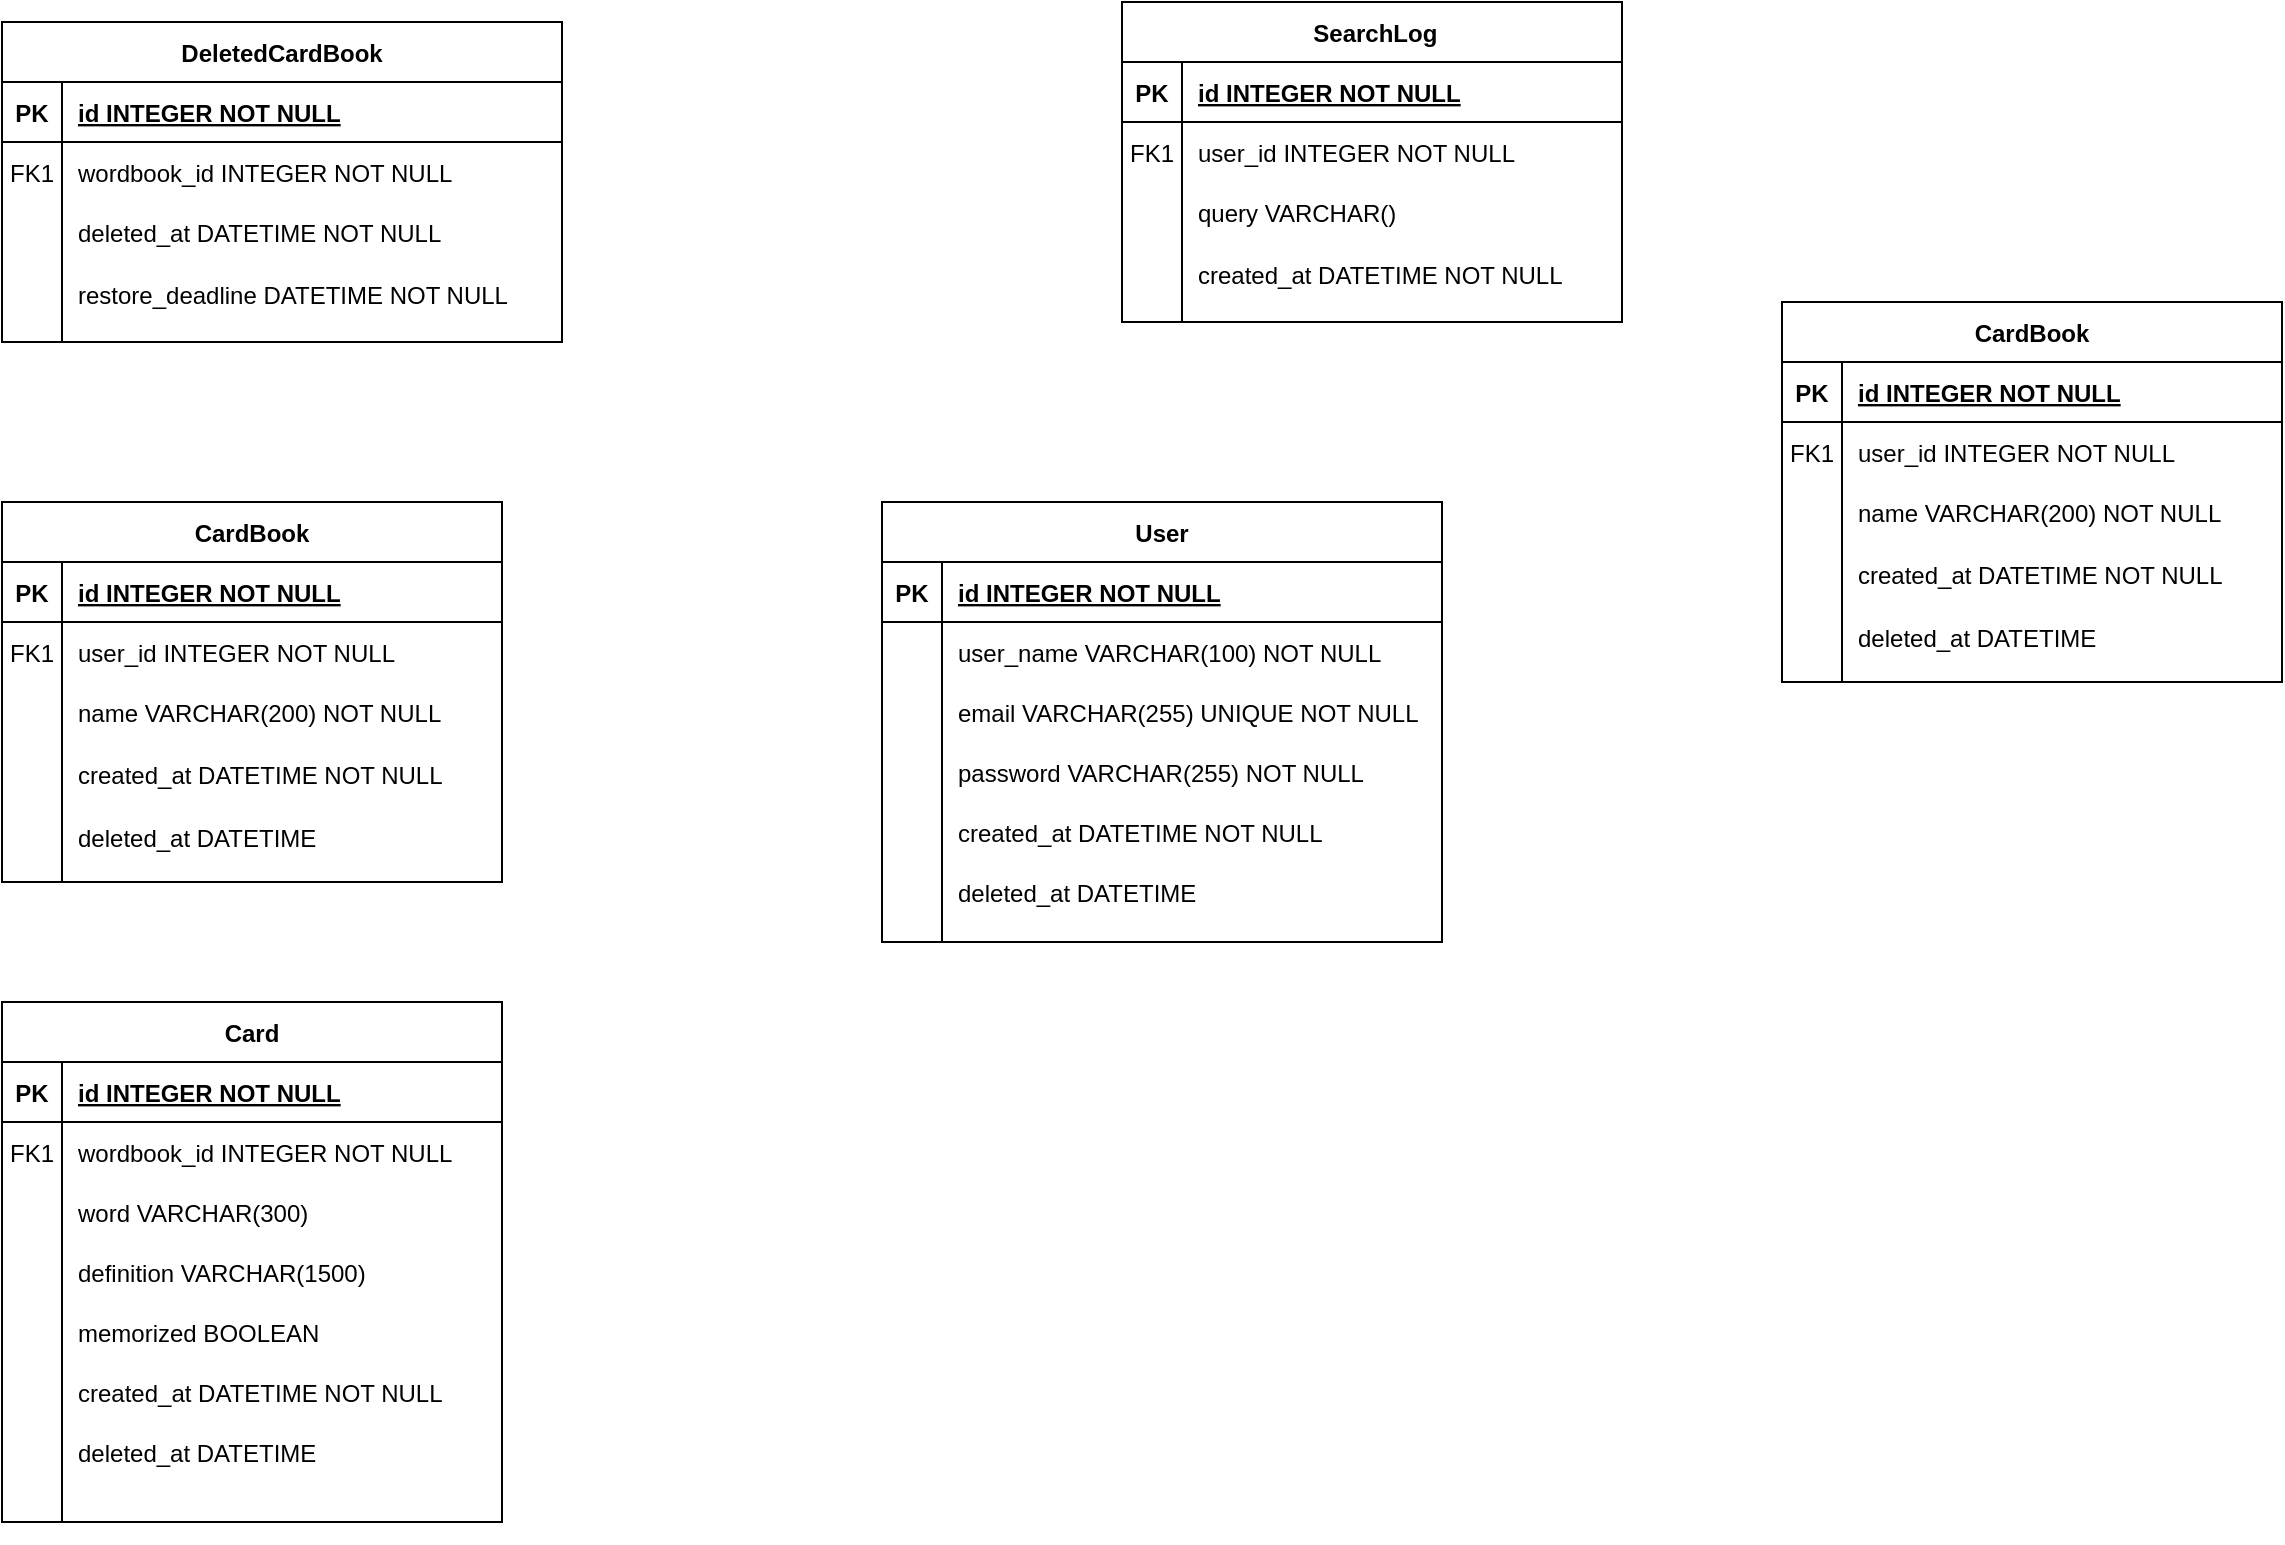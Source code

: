 <mxfile version="24.8.6">
  <diagram id="R2lEEEUBdFMjLlhIrx00" name="Page-1">
    <mxGraphModel dx="1059" dy="641" grid="1" gridSize="10" guides="1" tooltips="1" connect="1" arrows="1" fold="1" page="1" pageScale="1" pageWidth="1600" pageHeight="900" math="0" shadow="0" extFonts="Permanent Marker^https://fonts.googleapis.com/css?family=Permanent+Marker">
      <root>
        <mxCell id="0" />
        <mxCell id="1" parent="0" />
        <mxCell id="qkzgwU8av69bWZAV1weR-19" value="" style="group" vertex="1" connectable="0" parent="1">
          <mxGeometry x="610" y="320" width="280" height="220" as="geometry" />
        </mxCell>
        <mxCell id="C-vyLk0tnHw3VtMMgP7b-23" value="User" style="shape=table;startSize=30;container=1;collapsible=1;childLayout=tableLayout;fixedRows=1;rowLines=0;fontStyle=1;align=center;resizeLast=1;" parent="qkzgwU8av69bWZAV1weR-19" vertex="1">
          <mxGeometry width="280" height="220" as="geometry" />
        </mxCell>
        <mxCell id="C-vyLk0tnHw3VtMMgP7b-24" value="" style="shape=partialRectangle;collapsible=0;dropTarget=0;pointerEvents=0;fillColor=none;points=[[0,0.5],[1,0.5]];portConstraint=eastwest;top=0;left=0;right=0;bottom=1;" parent="C-vyLk0tnHw3VtMMgP7b-23" vertex="1">
          <mxGeometry y="30" width="280" height="30" as="geometry" />
        </mxCell>
        <mxCell id="C-vyLk0tnHw3VtMMgP7b-25" value="PK" style="shape=partialRectangle;overflow=hidden;connectable=0;fillColor=none;top=0;left=0;bottom=0;right=0;fontStyle=1;" parent="C-vyLk0tnHw3VtMMgP7b-24" vertex="1">
          <mxGeometry width="30.0" height="30" as="geometry">
            <mxRectangle width="30.0" height="30" as="alternateBounds" />
          </mxGeometry>
        </mxCell>
        <mxCell id="C-vyLk0tnHw3VtMMgP7b-26" value="id INTEGER NOT NULL" style="shape=partialRectangle;overflow=hidden;connectable=0;fillColor=none;top=0;left=0;bottom=0;right=0;align=left;spacingLeft=6;fontStyle=5;" parent="C-vyLk0tnHw3VtMMgP7b-24" vertex="1">
          <mxGeometry x="30.0" width="250.0" height="30" as="geometry">
            <mxRectangle width="250.0" height="30" as="alternateBounds" />
          </mxGeometry>
        </mxCell>
        <mxCell id="C-vyLk0tnHw3VtMMgP7b-27" value="" style="shape=partialRectangle;collapsible=0;dropTarget=0;pointerEvents=0;fillColor=none;points=[[0,0.5],[1,0.5]];portConstraint=eastwest;top=0;left=0;right=0;bottom=0;" parent="C-vyLk0tnHw3VtMMgP7b-23" vertex="1">
          <mxGeometry y="60" width="280" height="30" as="geometry" />
        </mxCell>
        <mxCell id="C-vyLk0tnHw3VtMMgP7b-28" value="" style="shape=partialRectangle;overflow=hidden;connectable=0;fillColor=none;top=0;left=0;bottom=0;right=0;" parent="C-vyLk0tnHw3VtMMgP7b-27" vertex="1">
          <mxGeometry width="30.0" height="30" as="geometry">
            <mxRectangle width="30.0" height="30" as="alternateBounds" />
          </mxGeometry>
        </mxCell>
        <mxCell id="C-vyLk0tnHw3VtMMgP7b-29" value="user_name VARCHAR(100) NOT NULL" style="shape=partialRectangle;overflow=hidden;connectable=0;fillColor=none;top=0;left=0;bottom=0;right=0;align=left;spacingLeft=6;" parent="C-vyLk0tnHw3VtMMgP7b-27" vertex="1">
          <mxGeometry x="30.0" width="250.0" height="30" as="geometry">
            <mxRectangle width="250.0" height="30" as="alternateBounds" />
          </mxGeometry>
        </mxCell>
        <mxCell id="qkzgwU8av69bWZAV1weR-18" value="" style="group" vertex="1" connectable="0" parent="qkzgwU8av69bWZAV1weR-19">
          <mxGeometry x="30.0" y="90" width="240.0" height="130" as="geometry" />
        </mxCell>
        <mxCell id="qkzgwU8av69bWZAV1weR-10" value="email VARCHAR(255) UNIQUE NOT NULL" style="shape=partialRectangle;overflow=hidden;connectable=0;fillColor=none;top=0;left=0;bottom=0;right=0;align=left;spacingLeft=6;" vertex="1" parent="qkzgwU8av69bWZAV1weR-18">
          <mxGeometry width="240.0" height="30" as="geometry">
            <mxRectangle width="240.0" height="30" as="alternateBounds" />
          </mxGeometry>
        </mxCell>
        <mxCell id="qkzgwU8av69bWZAV1weR-11" value="password VARCHAR(255) NOT NULL" style="shape=partialRectangle;overflow=hidden;connectable=0;fillColor=none;top=0;left=0;bottom=0;right=0;align=left;spacingLeft=6;" vertex="1" parent="qkzgwU8av69bWZAV1weR-18">
          <mxGeometry y="30" width="240.0" height="30" as="geometry">
            <mxRectangle width="240.0" height="30" as="alternateBounds" />
          </mxGeometry>
        </mxCell>
        <mxCell id="qkzgwU8av69bWZAV1weR-12" value="" style="endArrow=none;html=1;rounded=0;" edge="1" parent="qkzgwU8av69bWZAV1weR-18">
          <mxGeometry width="50" height="50" relative="1" as="geometry">
            <mxPoint x="5.684e-14" y="130" as="sourcePoint" />
            <mxPoint x="5.684e-14" as="targetPoint" />
          </mxGeometry>
        </mxCell>
        <mxCell id="qkzgwU8av69bWZAV1weR-13" value="created_at DATETIME NOT NULL" style="shape=partialRectangle;overflow=hidden;connectable=0;fillColor=none;top=0;left=0;bottom=0;right=0;align=left;spacingLeft=6;" vertex="1" parent="qkzgwU8av69bWZAV1weR-18">
          <mxGeometry y="60" width="240.0" height="30" as="geometry">
            <mxRectangle width="240.0" height="30" as="alternateBounds" />
          </mxGeometry>
        </mxCell>
        <mxCell id="qkzgwU8av69bWZAV1weR-14" value="deleted_at DATETIME" style="shape=partialRectangle;overflow=hidden;connectable=0;fillColor=none;top=0;left=0;bottom=0;right=0;align=left;spacingLeft=6;" vertex="1" parent="qkzgwU8av69bWZAV1weR-18">
          <mxGeometry y="90" width="240.0" height="30" as="geometry">
            <mxRectangle width="240.0" height="30" as="alternateBounds" />
          </mxGeometry>
        </mxCell>
        <mxCell id="qkzgwU8av69bWZAV1weR-21" value="" style="group" vertex="1" connectable="0" parent="1">
          <mxGeometry x="170" y="320" width="250" height="190" as="geometry" />
        </mxCell>
        <mxCell id="qkzgwU8av69bWZAV1weR-17" value="" style="endArrow=none;html=1;rounded=0;entryX=0.12;entryY=0.995;entryDx=0;entryDy=0;entryPerimeter=0;" edge="1" parent="qkzgwU8av69bWZAV1weR-21" target="C-vyLk0tnHw3VtMMgP7b-9">
          <mxGeometry width="50" height="50" relative="1" as="geometry">
            <mxPoint x="30" y="190" as="sourcePoint" />
            <mxPoint x="65" y="126.667" as="targetPoint" />
          </mxGeometry>
        </mxCell>
        <mxCell id="qkzgwU8av69bWZAV1weR-20" value="" style="group" vertex="1" connectable="0" parent="qkzgwU8av69bWZAV1weR-21">
          <mxGeometry width="250" height="190" as="geometry" />
        </mxCell>
        <mxCell id="C-vyLk0tnHw3VtMMgP7b-2" value="CardBook" style="shape=table;startSize=30;container=1;collapsible=1;childLayout=tableLayout;fixedRows=1;rowLines=0;fontStyle=1;align=center;resizeLast=1;" parent="qkzgwU8av69bWZAV1weR-20" vertex="1">
          <mxGeometry width="250" height="190" as="geometry" />
        </mxCell>
        <mxCell id="C-vyLk0tnHw3VtMMgP7b-3" value="" style="shape=partialRectangle;collapsible=0;dropTarget=0;pointerEvents=0;fillColor=none;points=[[0,0.5],[1,0.5]];portConstraint=eastwest;top=0;left=0;right=0;bottom=1;" parent="C-vyLk0tnHw3VtMMgP7b-2" vertex="1">
          <mxGeometry y="30" width="250" height="30" as="geometry" />
        </mxCell>
        <mxCell id="C-vyLk0tnHw3VtMMgP7b-4" value="PK" style="shape=partialRectangle;overflow=hidden;connectable=0;fillColor=none;top=0;left=0;bottom=0;right=0;fontStyle=1;" parent="C-vyLk0tnHw3VtMMgP7b-3" vertex="1">
          <mxGeometry width="30" height="30" as="geometry">
            <mxRectangle width="30" height="30" as="alternateBounds" />
          </mxGeometry>
        </mxCell>
        <mxCell id="C-vyLk0tnHw3VtMMgP7b-5" value="id INTEGER NOT NULL " style="shape=partialRectangle;overflow=hidden;connectable=0;fillColor=none;top=0;left=0;bottom=0;right=0;align=left;spacingLeft=6;fontStyle=5;" parent="C-vyLk0tnHw3VtMMgP7b-3" vertex="1">
          <mxGeometry x="30" width="220" height="30" as="geometry">
            <mxRectangle width="220" height="30" as="alternateBounds" />
          </mxGeometry>
        </mxCell>
        <mxCell id="C-vyLk0tnHw3VtMMgP7b-6" value="" style="shape=partialRectangle;collapsible=0;dropTarget=0;pointerEvents=0;fillColor=none;points=[[0,0.5],[1,0.5]];portConstraint=eastwest;top=0;left=0;right=0;bottom=0;" parent="C-vyLk0tnHw3VtMMgP7b-2" vertex="1">
          <mxGeometry y="60" width="250" height="30" as="geometry" />
        </mxCell>
        <mxCell id="C-vyLk0tnHw3VtMMgP7b-7" value="FK1" style="shape=partialRectangle;overflow=hidden;connectable=0;fillColor=none;top=0;left=0;bottom=0;right=0;" parent="C-vyLk0tnHw3VtMMgP7b-6" vertex="1">
          <mxGeometry width="30" height="30" as="geometry">
            <mxRectangle width="30" height="30" as="alternateBounds" />
          </mxGeometry>
        </mxCell>
        <mxCell id="C-vyLk0tnHw3VtMMgP7b-8" value="user_id INTEGER NOT NULL" style="shape=partialRectangle;overflow=hidden;connectable=0;fillColor=none;top=0;left=0;bottom=0;right=0;align=left;spacingLeft=6;" parent="C-vyLk0tnHw3VtMMgP7b-6" vertex="1">
          <mxGeometry x="30" width="220" height="30" as="geometry">
            <mxRectangle width="220" height="30" as="alternateBounds" />
          </mxGeometry>
        </mxCell>
        <mxCell id="C-vyLk0tnHw3VtMMgP7b-9" value="" style="shape=partialRectangle;collapsible=0;dropTarget=0;pointerEvents=0;fillColor=none;points=[[0,0.5],[1,0.5]];portConstraint=eastwest;top=0;left=0;right=0;bottom=0;" parent="C-vyLk0tnHw3VtMMgP7b-2" vertex="1">
          <mxGeometry y="90" width="250" height="30" as="geometry" />
        </mxCell>
        <mxCell id="C-vyLk0tnHw3VtMMgP7b-10" value="" style="shape=partialRectangle;overflow=hidden;connectable=0;fillColor=none;top=0;left=0;bottom=0;right=0;" parent="C-vyLk0tnHw3VtMMgP7b-9" vertex="1">
          <mxGeometry width="30" height="30" as="geometry">
            <mxRectangle width="30" height="30" as="alternateBounds" />
          </mxGeometry>
        </mxCell>
        <mxCell id="C-vyLk0tnHw3VtMMgP7b-11" value="name VARCHAR(200) NOT NULL" style="shape=partialRectangle;overflow=hidden;connectable=0;fillColor=none;top=0;left=0;bottom=0;right=0;align=left;spacingLeft=6;" parent="C-vyLk0tnHw3VtMMgP7b-9" vertex="1">
          <mxGeometry x="30" width="220" height="30" as="geometry">
            <mxRectangle width="220" height="30" as="alternateBounds" />
          </mxGeometry>
        </mxCell>
        <mxCell id="qkzgwU8av69bWZAV1weR-15" value="created_at DATETIME NOT NULL" style="shape=partialRectangle;overflow=hidden;connectable=0;fillColor=none;top=0;left=0;bottom=0;right=0;align=left;spacingLeft=6;container=1;" vertex="1" parent="qkzgwU8av69bWZAV1weR-20">
          <mxGeometry x="30" y="119.997" width="220" height="31.667" as="geometry">
            <mxRectangle width="220" height="30" as="alternateBounds" />
          </mxGeometry>
        </mxCell>
        <mxCell id="qkzgwU8av69bWZAV1weR-16" value="deleted_at DATETIME" style="shape=partialRectangle;overflow=hidden;connectable=0;fillColor=none;top=0;left=0;bottom=0;right=0;align=left;spacingLeft=6;" vertex="1" parent="qkzgwU8av69bWZAV1weR-20">
          <mxGeometry x="30" y="151.663" width="220" height="31.667" as="geometry">
            <mxRectangle width="220" height="30" as="alternateBounds" />
          </mxGeometry>
        </mxCell>
        <mxCell id="qkzgwU8av69bWZAV1weR-58" value="" style="group" vertex="1" connectable="0" parent="1">
          <mxGeometry x="170" y="80" width="280" height="190" as="geometry" />
        </mxCell>
        <mxCell id="qkzgwU8av69bWZAV1weR-59" value="" style="endArrow=none;html=1;rounded=0;" edge="1" parent="qkzgwU8av69bWZAV1weR-58">
          <mxGeometry width="50" height="50" relative="1" as="geometry">
            <mxPoint x="30" y="160" as="sourcePoint" />
            <mxPoint x="30" y="120" as="targetPoint" />
          </mxGeometry>
        </mxCell>
        <mxCell id="qkzgwU8av69bWZAV1weR-60" value="" style="group" vertex="1" connectable="0" parent="qkzgwU8av69bWZAV1weR-58">
          <mxGeometry width="280" height="190" as="geometry" />
        </mxCell>
        <mxCell id="qkzgwU8av69bWZAV1weR-61" value="DeletedCardBook" style="shape=table;startSize=30;container=1;collapsible=1;childLayout=tableLayout;fixedRows=1;rowLines=0;fontStyle=1;align=center;resizeLast=1;" vertex="1" parent="qkzgwU8av69bWZAV1weR-60">
          <mxGeometry width="280" height="160" as="geometry" />
        </mxCell>
        <mxCell id="qkzgwU8av69bWZAV1weR-62" value="" style="shape=partialRectangle;collapsible=0;dropTarget=0;pointerEvents=0;fillColor=none;points=[[0,0.5],[1,0.5]];portConstraint=eastwest;top=0;left=0;right=0;bottom=1;" vertex="1" parent="qkzgwU8av69bWZAV1weR-61">
          <mxGeometry y="30" width="280" height="30" as="geometry" />
        </mxCell>
        <mxCell id="qkzgwU8av69bWZAV1weR-63" value="PK" style="shape=partialRectangle;overflow=hidden;connectable=0;fillColor=none;top=0;left=0;bottom=0;right=0;fontStyle=1;" vertex="1" parent="qkzgwU8av69bWZAV1weR-62">
          <mxGeometry width="30" height="30" as="geometry">
            <mxRectangle width="30" height="30" as="alternateBounds" />
          </mxGeometry>
        </mxCell>
        <mxCell id="qkzgwU8av69bWZAV1weR-64" value="id INTEGER NOT NULL " style="shape=partialRectangle;overflow=hidden;connectable=0;fillColor=none;top=0;left=0;bottom=0;right=0;align=left;spacingLeft=6;fontStyle=5;" vertex="1" parent="qkzgwU8av69bWZAV1weR-62">
          <mxGeometry x="30" width="250" height="30" as="geometry">
            <mxRectangle width="250" height="30" as="alternateBounds" />
          </mxGeometry>
        </mxCell>
        <mxCell id="qkzgwU8av69bWZAV1weR-65" value="" style="shape=partialRectangle;collapsible=0;dropTarget=0;pointerEvents=0;fillColor=none;points=[[0,0.5],[1,0.5]];portConstraint=eastwest;top=0;left=0;right=0;bottom=0;" vertex="1" parent="qkzgwU8av69bWZAV1weR-61">
          <mxGeometry y="60" width="280" height="30" as="geometry" />
        </mxCell>
        <mxCell id="qkzgwU8av69bWZAV1weR-66" value="FK1" style="shape=partialRectangle;overflow=hidden;connectable=0;fillColor=none;top=0;left=0;bottom=0;right=0;" vertex="1" parent="qkzgwU8av69bWZAV1weR-65">
          <mxGeometry width="30" height="30" as="geometry">
            <mxRectangle width="30" height="30" as="alternateBounds" />
          </mxGeometry>
        </mxCell>
        <mxCell id="qkzgwU8av69bWZAV1weR-67" value="wordbook_id INTEGER NOT NULL" style="shape=partialRectangle;overflow=hidden;connectable=0;fillColor=none;top=0;left=0;bottom=0;right=0;align=left;spacingLeft=6;" vertex="1" parent="qkzgwU8av69bWZAV1weR-65">
          <mxGeometry x="30" width="250" height="30" as="geometry">
            <mxRectangle width="250" height="30" as="alternateBounds" />
          </mxGeometry>
        </mxCell>
        <mxCell id="qkzgwU8av69bWZAV1weR-68" value="" style="shape=partialRectangle;collapsible=0;dropTarget=0;pointerEvents=0;fillColor=none;points=[[0,0.5],[1,0.5]];portConstraint=eastwest;top=0;left=0;right=0;bottom=0;" vertex="1" parent="qkzgwU8av69bWZAV1weR-61">
          <mxGeometry y="90" width="280" height="30" as="geometry" />
        </mxCell>
        <mxCell id="qkzgwU8av69bWZAV1weR-69" value="" style="shape=partialRectangle;overflow=hidden;connectable=0;fillColor=none;top=0;left=0;bottom=0;right=0;" vertex="1" parent="qkzgwU8av69bWZAV1weR-68">
          <mxGeometry width="30" height="30" as="geometry">
            <mxRectangle width="30" height="30" as="alternateBounds" />
          </mxGeometry>
        </mxCell>
        <mxCell id="qkzgwU8av69bWZAV1weR-70" value="deleted_at DATETIME NOT NULL" style="shape=partialRectangle;overflow=hidden;connectable=0;fillColor=none;top=0;left=0;bottom=0;right=0;align=left;spacingLeft=6;" vertex="1" parent="qkzgwU8av69bWZAV1weR-68">
          <mxGeometry x="30" width="250" height="30" as="geometry">
            <mxRectangle width="250" height="30" as="alternateBounds" />
          </mxGeometry>
        </mxCell>
        <mxCell id="qkzgwU8av69bWZAV1weR-71" value="restore_deadline DATETIME NOT NULL" style="shape=partialRectangle;overflow=hidden;connectable=0;fillColor=none;top=0;left=0;bottom=0;right=0;align=left;spacingLeft=6;container=1;" vertex="1" parent="qkzgwU8av69bWZAV1weR-60">
          <mxGeometry x="30" y="120" width="240" height="31.67" as="geometry">
            <mxRectangle width="220" height="30" as="alternateBounds" />
          </mxGeometry>
        </mxCell>
        <mxCell id="qkzgwU8av69bWZAV1weR-76" value="" style="group" vertex="1" connectable="0" parent="1">
          <mxGeometry x="170" y="570" width="250" height="260" as="geometry" />
        </mxCell>
        <mxCell id="qkzgwU8av69bWZAV1weR-22" value="" style="group" vertex="1" connectable="0" parent="qkzgwU8av69bWZAV1weR-76">
          <mxGeometry width="250" height="260" as="geometry" />
        </mxCell>
        <mxCell id="qkzgwU8av69bWZAV1weR-23" value="" style="endArrow=none;html=1;rounded=0;entryX=0.12;entryY=0.995;entryDx=0;entryDy=0;entryPerimeter=0;" edge="1" parent="qkzgwU8av69bWZAV1weR-22" target="qkzgwU8av69bWZAV1weR-32">
          <mxGeometry width="50" height="50" relative="1" as="geometry">
            <mxPoint x="30" y="180" as="sourcePoint" />
            <mxPoint x="65" y="120" as="targetPoint" />
          </mxGeometry>
        </mxCell>
        <mxCell id="qkzgwU8av69bWZAV1weR-24" value="" style="group" vertex="1" connectable="0" parent="qkzgwU8av69bWZAV1weR-22">
          <mxGeometry width="250" height="260" as="geometry" />
        </mxCell>
        <mxCell id="qkzgwU8av69bWZAV1weR-54" value="" style="group" vertex="1" connectable="0" parent="qkzgwU8av69bWZAV1weR-24">
          <mxGeometry width="250" height="260" as="geometry" />
        </mxCell>
        <mxCell id="qkzgwU8av69bWZAV1weR-75" value="" style="group" vertex="1" connectable="0" parent="qkzgwU8av69bWZAV1weR-54">
          <mxGeometry width="250" height="260" as="geometry" />
        </mxCell>
        <mxCell id="qkzgwU8av69bWZAV1weR-25" value="Card" style="shape=table;startSize=30;container=1;collapsible=1;childLayout=tableLayout;fixedRows=1;rowLines=0;fontStyle=1;align=center;resizeLast=1;" vertex="1" parent="qkzgwU8av69bWZAV1weR-75">
          <mxGeometry width="250" height="260" as="geometry" />
        </mxCell>
        <mxCell id="qkzgwU8av69bWZAV1weR-26" value="" style="shape=partialRectangle;collapsible=0;dropTarget=0;pointerEvents=0;fillColor=none;points=[[0,0.5],[1,0.5]];portConstraint=eastwest;top=0;left=0;right=0;bottom=1;" vertex="1" parent="qkzgwU8av69bWZAV1weR-25">
          <mxGeometry y="30" width="250" height="30" as="geometry" />
        </mxCell>
        <mxCell id="qkzgwU8av69bWZAV1weR-27" value="PK" style="shape=partialRectangle;overflow=hidden;connectable=0;fillColor=none;top=0;left=0;bottom=0;right=0;fontStyle=1;" vertex="1" parent="qkzgwU8av69bWZAV1weR-26">
          <mxGeometry width="30" height="30" as="geometry">
            <mxRectangle width="30" height="30" as="alternateBounds" />
          </mxGeometry>
        </mxCell>
        <mxCell id="qkzgwU8av69bWZAV1weR-28" value="id INTEGER NOT NULL " style="shape=partialRectangle;overflow=hidden;connectable=0;fillColor=none;top=0;left=0;bottom=0;right=0;align=left;spacingLeft=6;fontStyle=5;" vertex="1" parent="qkzgwU8av69bWZAV1weR-26">
          <mxGeometry x="30" width="220" height="30" as="geometry">
            <mxRectangle width="220" height="30" as="alternateBounds" />
          </mxGeometry>
        </mxCell>
        <mxCell id="qkzgwU8av69bWZAV1weR-29" value="" style="shape=partialRectangle;collapsible=0;dropTarget=0;pointerEvents=0;fillColor=none;points=[[0,0.5],[1,0.5]];portConstraint=eastwest;top=0;left=0;right=0;bottom=0;" vertex="1" parent="qkzgwU8av69bWZAV1weR-25">
          <mxGeometry y="60" width="250" height="30" as="geometry" />
        </mxCell>
        <mxCell id="qkzgwU8av69bWZAV1weR-30" value="FK1" style="shape=partialRectangle;overflow=hidden;connectable=0;fillColor=none;top=0;left=0;bottom=0;right=0;" vertex="1" parent="qkzgwU8av69bWZAV1weR-29">
          <mxGeometry width="30" height="30" as="geometry">
            <mxRectangle width="30" height="30" as="alternateBounds" />
          </mxGeometry>
        </mxCell>
        <mxCell id="qkzgwU8av69bWZAV1weR-31" value="wordbook_id INTEGER NOT NULL" style="shape=partialRectangle;overflow=hidden;connectable=0;fillColor=none;top=0;left=0;bottom=0;right=0;align=left;spacingLeft=6;" vertex="1" parent="qkzgwU8av69bWZAV1weR-29">
          <mxGeometry x="30" width="220" height="30" as="geometry">
            <mxRectangle width="220" height="30" as="alternateBounds" />
          </mxGeometry>
        </mxCell>
        <mxCell id="qkzgwU8av69bWZAV1weR-32" value="" style="shape=partialRectangle;collapsible=0;dropTarget=0;pointerEvents=0;fillColor=none;points=[[0,0.5],[1,0.5]];portConstraint=eastwest;top=0;left=0;right=0;bottom=0;" vertex="1" parent="qkzgwU8av69bWZAV1weR-25">
          <mxGeometry y="90" width="250" height="30" as="geometry" />
        </mxCell>
        <mxCell id="qkzgwU8av69bWZAV1weR-33" value="" style="shape=partialRectangle;overflow=hidden;connectable=0;fillColor=none;top=0;left=0;bottom=0;right=0;" vertex="1" parent="qkzgwU8av69bWZAV1weR-32">
          <mxGeometry width="30" height="30" as="geometry">
            <mxRectangle width="30" height="30" as="alternateBounds" />
          </mxGeometry>
        </mxCell>
        <mxCell id="qkzgwU8av69bWZAV1weR-34" value="word VARCHAR(300)" style="shape=partialRectangle;overflow=hidden;connectable=0;fillColor=none;top=0;left=0;bottom=0;right=0;align=left;spacingLeft=6;" vertex="1" parent="qkzgwU8av69bWZAV1weR-32">
          <mxGeometry x="30" width="220" height="30" as="geometry">
            <mxRectangle width="220" height="30" as="alternateBounds" />
          </mxGeometry>
        </mxCell>
        <mxCell id="qkzgwU8av69bWZAV1weR-35" value="created_at DATETIME NOT NULL" style="shape=partialRectangle;overflow=hidden;connectable=0;fillColor=none;top=0;left=0;bottom=0;right=0;align=left;spacingLeft=6;container=1;" vertex="1" parent="qkzgwU8av69bWZAV1weR-75">
          <mxGeometry x="30" y="180" width="220" height="30" as="geometry">
            <mxRectangle width="220" height="30" as="alternateBounds" />
          </mxGeometry>
        </mxCell>
        <mxCell id="qkzgwU8av69bWZAV1weR-36" value="deleted_at DATETIME" style="shape=partialRectangle;overflow=hidden;connectable=0;fillColor=none;top=0;left=0;bottom=0;right=0;align=left;spacingLeft=6;" vertex="1" parent="qkzgwU8av69bWZAV1weR-75">
          <mxGeometry x="30" y="210" width="220" height="30" as="geometry">
            <mxRectangle width="220" height="30" as="alternateBounds" />
          </mxGeometry>
        </mxCell>
        <mxCell id="qkzgwU8av69bWZAV1weR-52" value="definition VARCHAR(1500) " style="shape=partialRectangle;overflow=hidden;connectable=0;fillColor=none;top=0;left=0;bottom=0;right=0;align=left;spacingLeft=6;container=1;" vertex="1" collapsed="1" parent="qkzgwU8av69bWZAV1weR-75">
          <mxGeometry x="30" y="120" width="220" height="30" as="geometry">
            <mxRectangle x="30" y="120" width="220" height="30" as="alternateBounds" />
          </mxGeometry>
        </mxCell>
        <mxCell id="qkzgwU8av69bWZAV1weR-53" value="memorized BOOLEAN" style="shape=partialRectangle;overflow=hidden;connectable=0;fillColor=none;top=0;left=0;bottom=0;right=0;align=left;spacingLeft=6;" vertex="1" parent="qkzgwU8av69bWZAV1weR-75">
          <mxGeometry x="30" y="150" width="220" height="30" as="geometry">
            <mxRectangle width="220" height="30" as="alternateBounds" />
          </mxGeometry>
        </mxCell>
        <mxCell id="qkzgwU8av69bWZAV1weR-55" value="" style="endArrow=none;html=1;rounded=0;" edge="1" parent="qkzgwU8av69bWZAV1weR-76">
          <mxGeometry relative="1" as="geometry">
            <mxPoint x="30" y="180" as="sourcePoint" />
            <mxPoint x="30" y="260" as="targetPoint" />
          </mxGeometry>
        </mxCell>
        <mxCell id="qkzgwU8av69bWZAV1weR-56" value="" style="resizable=0;html=1;whiteSpace=wrap;align=right;verticalAlign=bottom;" connectable="0" vertex="1" parent="qkzgwU8av69bWZAV1weR-55">
          <mxGeometry x="1" relative="1" as="geometry">
            <mxPoint x="-10" y="10" as="offset" />
          </mxGeometry>
        </mxCell>
        <mxCell id="qkzgwU8av69bWZAV1weR-77" value="" style="group" vertex="1" connectable="0" parent="1">
          <mxGeometry x="730" y="70" width="250" height="190" as="geometry" />
        </mxCell>
        <mxCell id="qkzgwU8av69bWZAV1weR-78" value="" style="endArrow=none;html=1;rounded=0;entryX=0.12;entryY=0.995;entryDx=0;entryDy=0;entryPerimeter=0;" edge="1" parent="qkzgwU8av69bWZAV1weR-77" target="qkzgwU8av69bWZAV1weR-87">
          <mxGeometry width="50" height="50" relative="1" as="geometry">
            <mxPoint x="30" y="160" as="sourcePoint" />
            <mxPoint x="65" y="126.667" as="targetPoint" />
          </mxGeometry>
        </mxCell>
        <mxCell id="qkzgwU8av69bWZAV1weR-79" value="" style="group" vertex="1" connectable="0" parent="qkzgwU8av69bWZAV1weR-77">
          <mxGeometry width="250" height="190" as="geometry" />
        </mxCell>
        <mxCell id="qkzgwU8av69bWZAV1weR-80" value=" SearchLog" style="shape=table;startSize=30;container=1;collapsible=1;childLayout=tableLayout;fixedRows=1;rowLines=0;fontStyle=1;align=center;resizeLast=1;" vertex="1" parent="qkzgwU8av69bWZAV1weR-79">
          <mxGeometry width="250" height="160" as="geometry" />
        </mxCell>
        <mxCell id="qkzgwU8av69bWZAV1weR-81" value="" style="shape=partialRectangle;collapsible=0;dropTarget=0;pointerEvents=0;fillColor=none;points=[[0,0.5],[1,0.5]];portConstraint=eastwest;top=0;left=0;right=0;bottom=1;" vertex="1" parent="qkzgwU8av69bWZAV1weR-80">
          <mxGeometry y="30" width="250" height="30" as="geometry" />
        </mxCell>
        <mxCell id="qkzgwU8av69bWZAV1weR-82" value="PK" style="shape=partialRectangle;overflow=hidden;connectable=0;fillColor=none;top=0;left=0;bottom=0;right=0;fontStyle=1;" vertex="1" parent="qkzgwU8av69bWZAV1weR-81">
          <mxGeometry width="30" height="30" as="geometry">
            <mxRectangle width="30" height="30" as="alternateBounds" />
          </mxGeometry>
        </mxCell>
        <mxCell id="qkzgwU8av69bWZAV1weR-83" value="id INTEGER NOT NULL " style="shape=partialRectangle;overflow=hidden;connectable=0;fillColor=none;top=0;left=0;bottom=0;right=0;align=left;spacingLeft=6;fontStyle=5;" vertex="1" parent="qkzgwU8av69bWZAV1weR-81">
          <mxGeometry x="30" width="220" height="30" as="geometry">
            <mxRectangle width="220" height="30" as="alternateBounds" />
          </mxGeometry>
        </mxCell>
        <mxCell id="qkzgwU8av69bWZAV1weR-84" value="" style="shape=partialRectangle;collapsible=0;dropTarget=0;pointerEvents=0;fillColor=none;points=[[0,0.5],[1,0.5]];portConstraint=eastwest;top=0;left=0;right=0;bottom=0;" vertex="1" parent="qkzgwU8av69bWZAV1weR-80">
          <mxGeometry y="60" width="250" height="30" as="geometry" />
        </mxCell>
        <mxCell id="qkzgwU8av69bWZAV1weR-85" value="FK1" style="shape=partialRectangle;overflow=hidden;connectable=0;fillColor=none;top=0;left=0;bottom=0;right=0;" vertex="1" parent="qkzgwU8av69bWZAV1weR-84">
          <mxGeometry width="30" height="30" as="geometry">
            <mxRectangle width="30" height="30" as="alternateBounds" />
          </mxGeometry>
        </mxCell>
        <mxCell id="qkzgwU8av69bWZAV1weR-86" value="user_id INTEGER NOT NULL" style="shape=partialRectangle;overflow=hidden;connectable=0;fillColor=none;top=0;left=0;bottom=0;right=0;align=left;spacingLeft=6;" vertex="1" parent="qkzgwU8av69bWZAV1weR-84">
          <mxGeometry x="30" width="220" height="30" as="geometry">
            <mxRectangle width="220" height="30" as="alternateBounds" />
          </mxGeometry>
        </mxCell>
        <mxCell id="qkzgwU8av69bWZAV1weR-87" value="" style="shape=partialRectangle;collapsible=0;dropTarget=0;pointerEvents=0;fillColor=none;points=[[0,0.5],[1,0.5]];portConstraint=eastwest;top=0;left=0;right=0;bottom=0;" vertex="1" parent="qkzgwU8av69bWZAV1weR-80">
          <mxGeometry y="90" width="250" height="30" as="geometry" />
        </mxCell>
        <mxCell id="qkzgwU8av69bWZAV1weR-88" value="" style="shape=partialRectangle;overflow=hidden;connectable=0;fillColor=none;top=0;left=0;bottom=0;right=0;" vertex="1" parent="qkzgwU8av69bWZAV1weR-87">
          <mxGeometry width="30" height="30" as="geometry">
            <mxRectangle width="30" height="30" as="alternateBounds" />
          </mxGeometry>
        </mxCell>
        <mxCell id="qkzgwU8av69bWZAV1weR-89" value="query VARCHAR()" style="shape=partialRectangle;overflow=hidden;connectable=0;fillColor=none;top=0;left=0;bottom=0;right=0;align=left;spacingLeft=6;" vertex="1" parent="qkzgwU8av69bWZAV1weR-87">
          <mxGeometry x="30" width="220" height="30" as="geometry">
            <mxRectangle width="220" height="30" as="alternateBounds" />
          </mxGeometry>
        </mxCell>
        <mxCell id="qkzgwU8av69bWZAV1weR-90" value="created_at DATETIME NOT NULL" style="shape=partialRectangle;overflow=hidden;connectable=0;fillColor=none;top=0;left=0;bottom=0;right=0;align=left;spacingLeft=6;container=1;" vertex="1" parent="qkzgwU8av69bWZAV1weR-79">
          <mxGeometry x="30" y="119.997" width="220" height="31.667" as="geometry">
            <mxRectangle width="220" height="30" as="alternateBounds" />
          </mxGeometry>
        </mxCell>
        <mxCell id="qkzgwU8av69bWZAV1weR-93" value="" style="group" vertex="1" connectable="0" parent="1">
          <mxGeometry x="1060" y="220" width="250" height="190" as="geometry" />
        </mxCell>
        <mxCell id="qkzgwU8av69bWZAV1weR-94" value="" style="endArrow=none;html=1;rounded=0;entryX=0.12;entryY=0.995;entryDx=0;entryDy=0;entryPerimeter=0;" edge="1" parent="qkzgwU8av69bWZAV1weR-93" target="qkzgwU8av69bWZAV1weR-103">
          <mxGeometry width="50" height="50" relative="1" as="geometry">
            <mxPoint x="30" y="190" as="sourcePoint" />
            <mxPoint x="65" y="126.667" as="targetPoint" />
          </mxGeometry>
        </mxCell>
        <mxCell id="qkzgwU8av69bWZAV1weR-95" value="" style="group" vertex="1" connectable="0" parent="qkzgwU8av69bWZAV1weR-93">
          <mxGeometry width="250" height="190" as="geometry" />
        </mxCell>
        <mxCell id="qkzgwU8av69bWZAV1weR-96" value="CardBook" style="shape=table;startSize=30;container=1;collapsible=1;childLayout=tableLayout;fixedRows=1;rowLines=0;fontStyle=1;align=center;resizeLast=1;" vertex="1" parent="qkzgwU8av69bWZAV1weR-95">
          <mxGeometry width="250" height="190" as="geometry" />
        </mxCell>
        <mxCell id="qkzgwU8av69bWZAV1weR-97" value="" style="shape=partialRectangle;collapsible=0;dropTarget=0;pointerEvents=0;fillColor=none;points=[[0,0.5],[1,0.5]];portConstraint=eastwest;top=0;left=0;right=0;bottom=1;" vertex="1" parent="qkzgwU8av69bWZAV1weR-96">
          <mxGeometry y="30" width="250" height="30" as="geometry" />
        </mxCell>
        <mxCell id="qkzgwU8av69bWZAV1weR-98" value="PK" style="shape=partialRectangle;overflow=hidden;connectable=0;fillColor=none;top=0;left=0;bottom=0;right=0;fontStyle=1;" vertex="1" parent="qkzgwU8av69bWZAV1weR-97">
          <mxGeometry width="30" height="30" as="geometry">
            <mxRectangle width="30" height="30" as="alternateBounds" />
          </mxGeometry>
        </mxCell>
        <mxCell id="qkzgwU8av69bWZAV1weR-99" value="id INTEGER NOT NULL " style="shape=partialRectangle;overflow=hidden;connectable=0;fillColor=none;top=0;left=0;bottom=0;right=0;align=left;spacingLeft=6;fontStyle=5;" vertex="1" parent="qkzgwU8av69bWZAV1weR-97">
          <mxGeometry x="30" width="220" height="30" as="geometry">
            <mxRectangle width="220" height="30" as="alternateBounds" />
          </mxGeometry>
        </mxCell>
        <mxCell id="qkzgwU8av69bWZAV1weR-100" value="" style="shape=partialRectangle;collapsible=0;dropTarget=0;pointerEvents=0;fillColor=none;points=[[0,0.5],[1,0.5]];portConstraint=eastwest;top=0;left=0;right=0;bottom=0;" vertex="1" parent="qkzgwU8av69bWZAV1weR-96">
          <mxGeometry y="60" width="250" height="30" as="geometry" />
        </mxCell>
        <mxCell id="qkzgwU8av69bWZAV1weR-101" value="FK1" style="shape=partialRectangle;overflow=hidden;connectable=0;fillColor=none;top=0;left=0;bottom=0;right=0;" vertex="1" parent="qkzgwU8av69bWZAV1weR-100">
          <mxGeometry width="30" height="30" as="geometry">
            <mxRectangle width="30" height="30" as="alternateBounds" />
          </mxGeometry>
        </mxCell>
        <mxCell id="qkzgwU8av69bWZAV1weR-102" value="user_id INTEGER NOT NULL" style="shape=partialRectangle;overflow=hidden;connectable=0;fillColor=none;top=0;left=0;bottom=0;right=0;align=left;spacingLeft=6;" vertex="1" parent="qkzgwU8av69bWZAV1weR-100">
          <mxGeometry x="30" width="220" height="30" as="geometry">
            <mxRectangle width="220" height="30" as="alternateBounds" />
          </mxGeometry>
        </mxCell>
        <mxCell id="qkzgwU8av69bWZAV1weR-103" value="" style="shape=partialRectangle;collapsible=0;dropTarget=0;pointerEvents=0;fillColor=none;points=[[0,0.5],[1,0.5]];portConstraint=eastwest;top=0;left=0;right=0;bottom=0;" vertex="1" parent="qkzgwU8av69bWZAV1weR-96">
          <mxGeometry y="90" width="250" height="30" as="geometry" />
        </mxCell>
        <mxCell id="qkzgwU8av69bWZAV1weR-104" value="" style="shape=partialRectangle;overflow=hidden;connectable=0;fillColor=none;top=0;left=0;bottom=0;right=0;" vertex="1" parent="qkzgwU8av69bWZAV1weR-103">
          <mxGeometry width="30" height="30" as="geometry">
            <mxRectangle width="30" height="30" as="alternateBounds" />
          </mxGeometry>
        </mxCell>
        <mxCell id="qkzgwU8av69bWZAV1weR-105" value="name VARCHAR(200) NOT NULL" style="shape=partialRectangle;overflow=hidden;connectable=0;fillColor=none;top=0;left=0;bottom=0;right=0;align=left;spacingLeft=6;" vertex="1" parent="qkzgwU8av69bWZAV1weR-103">
          <mxGeometry x="30" width="220" height="30" as="geometry">
            <mxRectangle width="220" height="30" as="alternateBounds" />
          </mxGeometry>
        </mxCell>
        <mxCell id="qkzgwU8av69bWZAV1weR-106" value="created_at DATETIME NOT NULL" style="shape=partialRectangle;overflow=hidden;connectable=0;fillColor=none;top=0;left=0;bottom=0;right=0;align=left;spacingLeft=6;container=1;" vertex="1" parent="qkzgwU8av69bWZAV1weR-95">
          <mxGeometry x="30" y="119.997" width="220" height="31.667" as="geometry">
            <mxRectangle width="220" height="30" as="alternateBounds" />
          </mxGeometry>
        </mxCell>
        <mxCell id="qkzgwU8av69bWZAV1weR-107" value="deleted_at DATETIME" style="shape=partialRectangle;overflow=hidden;connectable=0;fillColor=none;top=0;left=0;bottom=0;right=0;align=left;spacingLeft=6;" vertex="1" parent="qkzgwU8av69bWZAV1weR-95">
          <mxGeometry x="30" y="151.663" width="220" height="31.667" as="geometry">
            <mxRectangle width="220" height="30" as="alternateBounds" />
          </mxGeometry>
        </mxCell>
      </root>
    </mxGraphModel>
  </diagram>
</mxfile>
